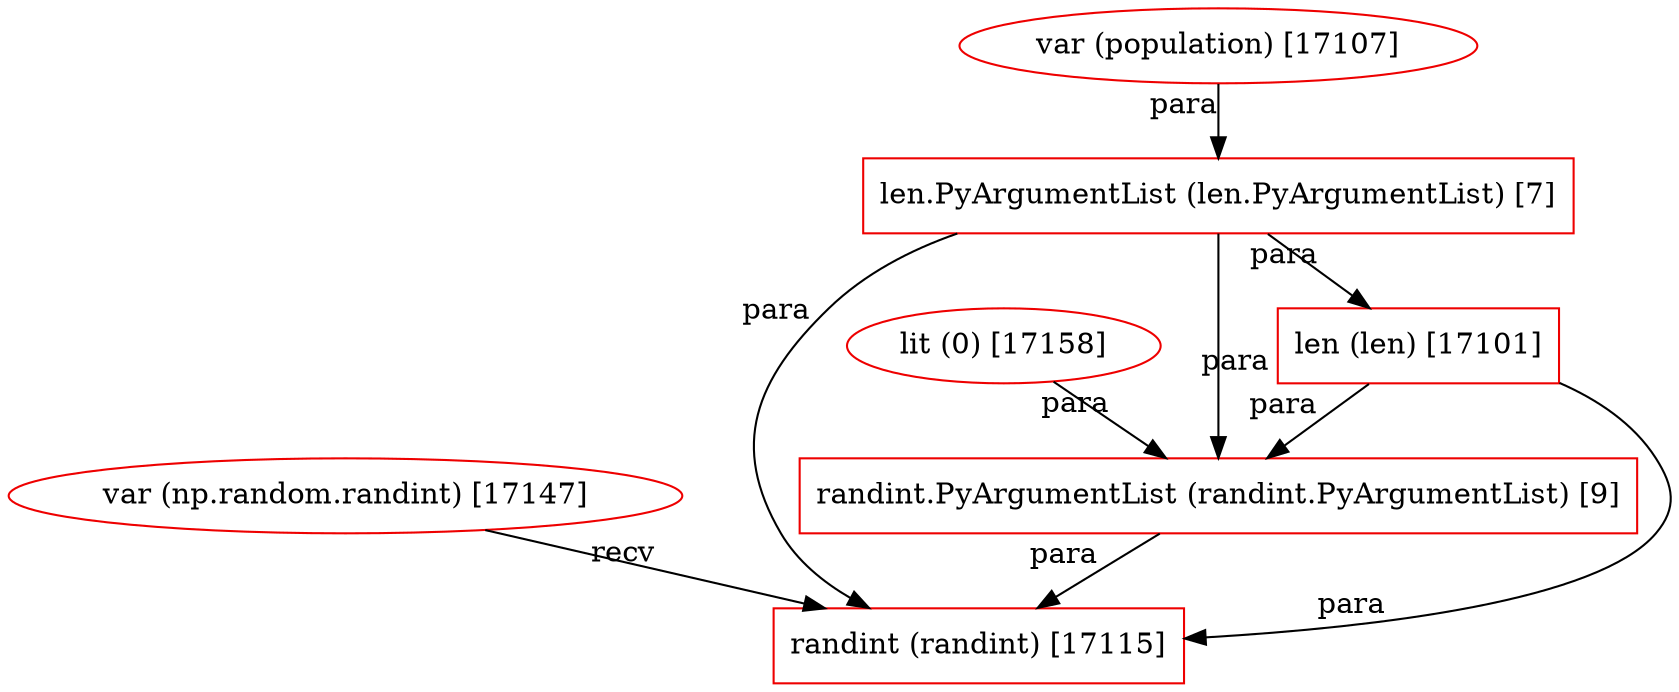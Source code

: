 digraph G {
  17115 [ metadata="" color="red2" shape="box" kind="null" label="randint (randint) [17115]" ];
  17147 [ metadata="" color="red2" shape="ellipse" kind="variable-usage" label="var (np.random.randint) [17147]" ];
  17158 [ metadata="" color="red2" shape="ellipse" kind="null" label="lit (0) [17158]" ];
  17101 [ metadata="" color="red2" shape="box" kind="null" label="len (len) [17101]" ];
  17107 [ metadata="" color="red2" shape="ellipse" kind="variable-usage" label="var (population) [17107]" ];
  9 [ metadata="" color="red2" shape="null" kind="null" label="randint.PyArgumentList (randint.PyArgumentList) [9]" ];
  7 [ metadata="" color="red2" shape="null" kind="null" label="len.PyArgumentList (len.PyArgumentList) [7]" ];
  17147 -> 17115 [ from_closure="null" xlabel="recv" ];
  17158 -> 9 [ from_closure="false" xlabel="para" ];
  17101 -> 17115 [ from_closure="null" xlabel="para" ];
  17101 -> 9 [ from_closure="false" xlabel="para" ];
  17107 -> 7 [ from_closure="false" xlabel="para" ];
  9 -> 17115 [ from_closure="false" xlabel="para" ];
  7 -> 17101 [ from_closure="false" xlabel="para" ];
  7 -> 9 [ from_closure="true" xlabel="para" ];
  7 -> 17115 [ from_closure="true" xlabel="para" ];
}
